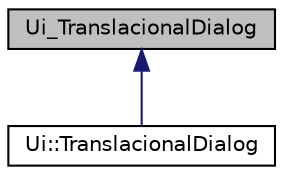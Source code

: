 digraph "Ui_TranslacionalDialog"
{
  edge [fontname="Helvetica",fontsize="10",labelfontname="Helvetica",labelfontsize="10"];
  node [fontname="Helvetica",fontsize="10",shape=record];
  Node1 [label="Ui_TranslacionalDialog",height=0.2,width=0.4,color="black", fillcolor="grey75", style="filled" fontcolor="black"];
  Node1 -> Node2 [dir="back",color="midnightblue",fontsize="10",style="solid"];
  Node2 [label="Ui::TranslacionalDialog",height=0.2,width=0.4,color="black", fillcolor="white", style="filled",URL="$class_ui_1_1_translacional_dialog.html"];
}
